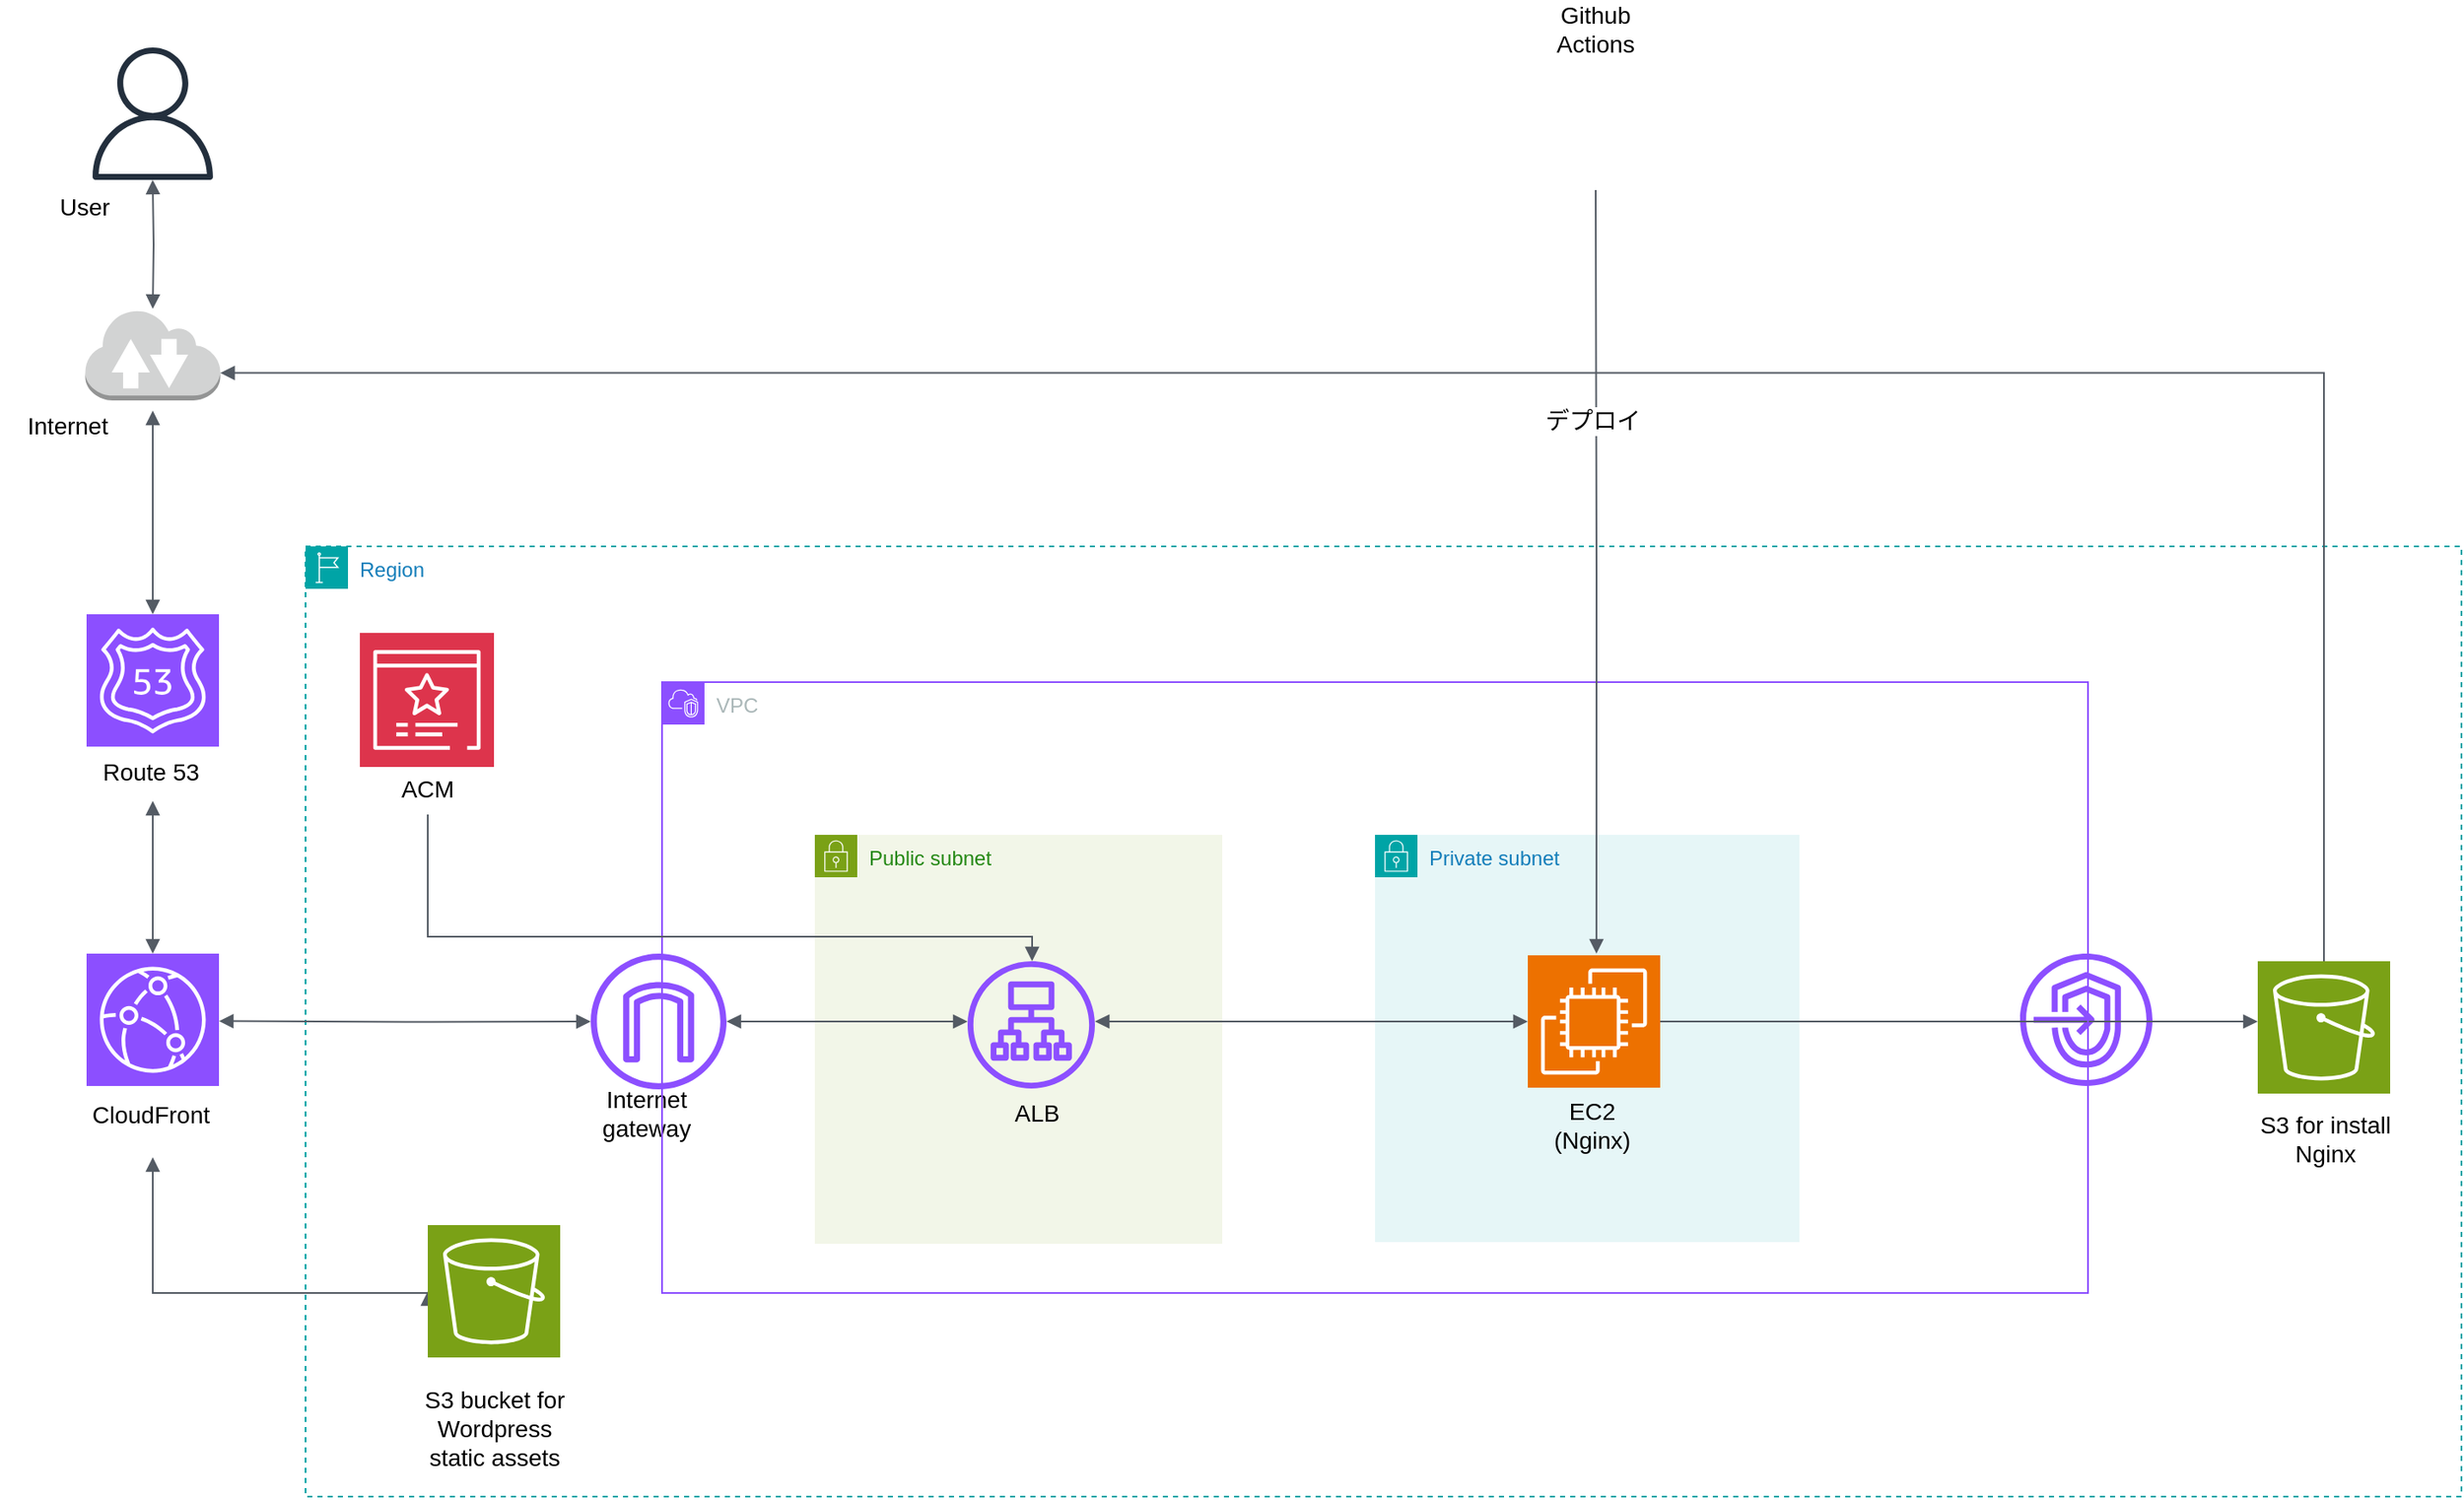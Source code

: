 <mxfile version="24.7.17">
  <diagram name="ページ1" id="IDqmQJQXYMVia_tHzmbd">
    <mxGraphModel dx="1893" dy="1025" grid="1" gridSize="10" guides="1" tooltips="1" connect="1" arrows="1" fold="1" page="1" pageScale="1" pageWidth="827" pageHeight="1169" math="0" shadow="0">
      <root>
        <mxCell id="0" />
        <mxCell id="1" parent="0" />
        <mxCell id="mpn5IJQhQNM9xVHvKm90-87" value="&lt;font style=&quot;font-size: 14px;&quot;&gt;Internet gateway&lt;/font&gt;" style="text;strokeColor=none;align=center;fillColor=none;html=1;verticalAlign=middle;whiteSpace=wrap;rounded=0;" vertex="1" parent="1">
          <mxGeometry x="411" y="1519" width="80" height="30" as="geometry" />
        </mxCell>
        <mxCell id="mpn5IJQhQNM9xVHvKm90-90" value="" style="sketch=0;points=[[0,0,0],[0.25,0,0],[0.5,0,0],[0.75,0,0],[1,0,0],[0,1,0],[0.25,1,0],[0.5,1,0],[0.75,1,0],[1,1,0],[0,0.25,0],[0,0.5,0],[0,0.75,0],[1,0.25,0],[1,0.5,0],[1,0.75,0]];outlineConnect=0;fontColor=#232F3E;fillColor=#8C4FFF;strokeColor=#ffffff;dashed=0;verticalLabelPosition=bottom;verticalAlign=top;align=center;html=1;fontSize=12;fontStyle=0;aspect=fixed;shape=mxgraph.aws4.resourceIcon;resIcon=mxgraph.aws4.cloudfront;" vertex="1" parent="1">
          <mxGeometry x="121" y="1440" width="78" height="78" as="geometry" />
        </mxCell>
        <mxCell id="mpn5IJQhQNM9xVHvKm90-91" value="&lt;font style=&quot;font-size: 14px;&quot;&gt;CloudFront&lt;/font&gt;" style="text;strokeColor=none;align=center;fillColor=none;html=1;verticalAlign=middle;whiteSpace=wrap;rounded=0;" vertex="1" parent="1">
          <mxGeometry x="119" y="1519.5" width="80" height="30" as="geometry" />
        </mxCell>
        <mxCell id="mpn5IJQhQNM9xVHvKm90-93" value="" style="sketch=0;points=[[0,0,0],[0.25,0,0],[0.5,0,0],[0.75,0,0],[1,0,0],[0,1,0],[0.25,1,0],[0.5,1,0],[0.75,1,0],[1,1,0],[0,0.25,0],[0,0.5,0],[0,0.75,0],[1,0.25,0],[1,0.5,0],[1,0.75,0]];outlineConnect=0;fontColor=#232F3E;fillColor=#8C4FFF;strokeColor=#ffffff;dashed=0;verticalLabelPosition=bottom;verticalAlign=top;align=center;html=1;fontSize=12;fontStyle=0;aspect=fixed;shape=mxgraph.aws4.resourceIcon;resIcon=mxgraph.aws4.route_53;" vertex="1" parent="1">
          <mxGeometry x="121" y="1240" width="78" height="78" as="geometry" />
        </mxCell>
        <mxCell id="mpn5IJQhQNM9xVHvKm90-94" value="" style="sketch=0;outlineConnect=0;fontColor=#232F3E;gradientColor=none;fillColor=#232F3D;strokeColor=none;dashed=0;verticalLabelPosition=bottom;verticalAlign=top;align=center;html=1;fontSize=12;fontStyle=0;aspect=fixed;pointerEvents=1;shape=mxgraph.aws4.user;" vertex="1" parent="1">
          <mxGeometry x="121" y="906" width="78" height="78" as="geometry" />
        </mxCell>
        <mxCell id="mpn5IJQhQNM9xVHvKm90-95" value="" style="edgeStyle=orthogonalEdgeStyle;html=1;endArrow=block;elbow=vertical;startArrow=block;startFill=1;endFill=1;strokeColor=#545B64;rounded=0;exitX=0.5;exitY=0;exitDx=0;exitDy=0;exitPerimeter=0;" edge="1" parent="1" source="mpn5IJQhQNM9xVHvKm90-90">
          <mxGeometry width="100" relative="1" as="geometry">
            <mxPoint x="180" y="1397.79" as="sourcePoint" />
            <mxPoint x="160" y="1350" as="targetPoint" />
            <Array as="points" />
          </mxGeometry>
        </mxCell>
        <mxCell id="mpn5IJQhQNM9xVHvKm90-97" value="&lt;font style=&quot;font-size: 14px;&quot;&gt;Route 53&lt;/font&gt;" style="text;strokeColor=none;align=center;fillColor=none;html=1;verticalAlign=middle;whiteSpace=wrap;rounded=0;" vertex="1" parent="1">
          <mxGeometry x="119" y="1318" width="80" height="30" as="geometry" />
        </mxCell>
        <mxCell id="mpn5IJQhQNM9xVHvKm90-98" value="" style="edgeStyle=orthogonalEdgeStyle;html=1;endArrow=block;elbow=vertical;startArrow=block;startFill=1;endFill=1;strokeColor=#545B64;rounded=0;entryX=0;entryY=0.5;entryDx=0;entryDy=0;entryPerimeter=0;" edge="1" parent="1" target="mpn5IJQhQNM9xVHvKm90-57">
          <mxGeometry width="100" relative="1" as="geometry">
            <mxPoint x="160" y="1560" as="sourcePoint" />
            <mxPoint x="230" y="1730" as="targetPoint" />
            <Array as="points">
              <mxPoint x="160" y="1640" />
              <mxPoint x="322" y="1640" />
            </Array>
          </mxGeometry>
        </mxCell>
        <mxCell id="mpn5IJQhQNM9xVHvKm90-103" value="" style="shape=image;html=1;verticalAlign=top;verticalLabelPosition=bottom;labelBackgroundColor=#ffffff;imageAspect=0;aspect=fixed;image=https://cdn4.iconfinder.com/data/icons/ionicons/512/icon-social-github-128.png" vertex="1" parent="1">
          <mxGeometry x="970" y="910" width="80" height="80" as="geometry" />
        </mxCell>
        <mxCell id="mpn5IJQhQNM9xVHvKm90-106" value="&lt;font style=&quot;font-size: 14px;&quot;&gt;Github Actions&lt;/font&gt;" style="text;strokeColor=none;align=center;fillColor=none;html=1;verticalAlign=middle;whiteSpace=wrap;rounded=0;" vertex="1" parent="1">
          <mxGeometry x="970" y="880" width="80" height="30" as="geometry" />
        </mxCell>
        <mxCell id="mpn5IJQhQNM9xVHvKm90-57" value="" style="sketch=0;points=[[0,0,0],[0.25,0,0],[0.5,0,0],[0.75,0,0],[1,0,0],[0,1,0],[0.25,1,0],[0.5,1,0],[0.75,1,0],[1,1,0],[0,0.25,0],[0,0.5,0],[0,0.75,0],[1,0.25,0],[1,0.5,0],[1,0.75,0]];outlineConnect=0;fontColor=#232F3E;fillColor=#7AA116;strokeColor=#ffffff;dashed=0;verticalLabelPosition=bottom;verticalAlign=top;align=center;html=1;fontSize=12;fontStyle=0;aspect=fixed;shape=mxgraph.aws4.resourceIcon;resIcon=mxgraph.aws4.s3;" vertex="1" parent="1">
          <mxGeometry x="322" y="1600" width="78" height="78" as="geometry" />
        </mxCell>
        <mxCell id="mpn5IJQhQNM9xVHvKm90-58" value="&lt;font style=&quot;font-size: 14px;&quot;&gt;S3 bucket for Wordpress static assets&lt;/font&gt;" style="text;strokeColor=none;align=center;fillColor=none;html=1;verticalAlign=middle;whiteSpace=wrap;rounded=0;" vertex="1" parent="1">
          <mxGeometry x="311.5" y="1678" width="99" height="83" as="geometry" />
        </mxCell>
        <mxCell id="mpn5IJQhQNM9xVHvKm90-66" value="" style="sketch=0;points=[[0,0,0],[0.25,0,0],[0.5,0,0],[0.75,0,0],[1,0,0],[0,1,0],[0.25,1,0],[0.5,1,0],[0.75,1,0],[1,1,0],[0,0.25,0],[0,0.5,0],[0,0.75,0],[1,0.25,0],[1,0.5,0],[1,0.75,0]];outlineConnect=0;fontColor=#232F3E;fillColor=#DD344C;strokeColor=#ffffff;dashed=0;verticalLabelPosition=bottom;verticalAlign=top;align=center;html=1;fontSize=12;fontStyle=0;aspect=fixed;shape=mxgraph.aws4.resourceIcon;resIcon=mxgraph.aws4.certificate_manager_3;" vertex="1" parent="1">
          <mxGeometry x="282" y="1251" width="79" height="79" as="geometry" />
        </mxCell>
        <mxCell id="mpn5IJQhQNM9xVHvKm90-67" value="&lt;font style=&quot;font-size: 14px;&quot;&gt;ACM&lt;/font&gt;" style="text;strokeColor=none;align=center;fillColor=none;html=1;verticalAlign=middle;whiteSpace=wrap;rounded=0;" vertex="1" parent="1">
          <mxGeometry x="282" y="1328" width="80" height="30" as="geometry" />
        </mxCell>
        <mxCell id="mpn5IJQhQNM9xVHvKm90-49" value="Public subnet" style="points=[[0,0],[0.25,0],[0.5,0],[0.75,0],[1,0],[1,0.25],[1,0.5],[1,0.75],[1,1],[0.75,1],[0.5,1],[0.25,1],[0,1],[0,0.75],[0,0.5],[0,0.25]];outlineConnect=0;gradientColor=none;html=1;whiteSpace=wrap;fontSize=12;fontStyle=0;container=1;pointerEvents=0;collapsible=0;recursiveResize=0;shape=mxgraph.aws4.group;grIcon=mxgraph.aws4.group_security_group;grStroke=0;strokeColor=#7AA116;fillColor=#F2F6E8;verticalAlign=top;align=left;spacingLeft=30;fontColor=#248814;dashed=0;" vertex="1" parent="1">
          <mxGeometry x="550" y="1370" width="240" height="241" as="geometry" />
        </mxCell>
        <mxCell id="mpn5IJQhQNM9xVHvKm90-69" value="Private subnet" style="points=[[0,0],[0.25,0],[0.5,0],[0.75,0],[1,0],[1,0.25],[1,0.5],[1,0.75],[1,1],[0.75,1],[0.5,1],[0.25,1],[0,1],[0,0.75],[0,0.5],[0,0.25]];outlineConnect=0;gradientColor=none;html=1;whiteSpace=wrap;fontSize=12;fontStyle=0;container=1;pointerEvents=0;collapsible=0;recursiveResize=0;shape=mxgraph.aws4.group;grIcon=mxgraph.aws4.group_security_group;grStroke=0;strokeColor=#00A4A6;fillColor=#E6F6F7;verticalAlign=top;align=left;spacingLeft=30;fontColor=#147EBA;dashed=0;" vertex="1" parent="1">
          <mxGeometry x="880" y="1370" width="250" height="240" as="geometry" />
        </mxCell>
        <mxCell id="mpn5IJQhQNM9xVHvKm90-71" value="" style="sketch=0;points=[[0,0,0],[0.25,0,0],[0.5,0,0],[0.75,0,0],[1,0,0],[0,1,0],[0.25,1,0],[0.5,1,0],[0.75,1,0],[1,1,0],[0,0.25,0],[0,0.5,0],[0,0.75,0],[1,0.25,0],[1,0.5,0],[1,0.75,0]];outlineConnect=0;fontColor=#232F3E;fillColor=#ED7100;strokeColor=#ffffff;dashed=0;verticalLabelPosition=bottom;verticalAlign=top;align=center;html=1;fontSize=12;fontStyle=0;aspect=fixed;shape=mxgraph.aws4.resourceIcon;resIcon=mxgraph.aws4.ec2;" vertex="1" parent="mpn5IJQhQNM9xVHvKm90-69">
          <mxGeometry x="90" y="71" width="78" height="78" as="geometry" />
        </mxCell>
        <mxCell id="mpn5IJQhQNM9xVHvKm90-72" value="&lt;font style=&quot;font-size: 14px;&quot;&gt;EC2&lt;/font&gt;&lt;div&gt;&lt;font style=&quot;font-size: 14px;&quot;&gt;(Nginx)&lt;/font&gt;&lt;/div&gt;" style="text;strokeColor=none;align=center;fillColor=none;html=1;verticalAlign=middle;whiteSpace=wrap;rounded=0;" vertex="1" parent="mpn5IJQhQNM9xVHvKm90-69">
          <mxGeometry x="88" y="152" width="80" height="38" as="geometry" />
        </mxCell>
        <mxCell id="mpn5IJQhQNM9xVHvKm90-113" value="" style="sketch=0;outlineConnect=0;fontColor=#232F3E;gradientColor=none;fillColor=#8C4FFF;strokeColor=none;dashed=0;verticalLabelPosition=bottom;verticalAlign=top;align=center;html=1;fontSize=12;fontStyle=0;aspect=fixed;pointerEvents=1;shape=mxgraph.aws4.endpoints;" vertex="1" parent="1">
          <mxGeometry x="1260" y="1440" width="78" height="78" as="geometry" />
        </mxCell>
        <mxCell id="mpn5IJQhQNM9xVHvKm90-78" value="" style="sketch=0;outlineConnect=0;fontColor=#232F3E;gradientColor=none;fillColor=#8C4FFF;strokeColor=none;dashed=0;verticalLabelPosition=bottom;verticalAlign=top;align=center;html=1;fontSize=12;fontStyle=0;aspect=fixed;pointerEvents=1;shape=mxgraph.aws4.application_load_balancer;" vertex="1" parent="1">
          <mxGeometry x="640" y="1444.5" width="75" height="75" as="geometry" />
        </mxCell>
        <mxCell id="mpn5IJQhQNM9xVHvKm90-82" value="" style="edgeStyle=orthogonalEdgeStyle;html=1;endArrow=block;elbow=vertical;startArrow=block;startFill=1;endFill=1;strokeColor=#545B64;rounded=0;" edge="1" parent="1" source="mpn5IJQhQNM9xVHvKm90-111" target="mpn5IJQhQNM9xVHvKm90-78">
          <mxGeometry width="100" relative="1" as="geometry">
            <mxPoint x="520" y="1480" as="sourcePoint" />
            <mxPoint x="641" y="1289.08" as="targetPoint" />
            <Array as="points">
              <mxPoint x="600" y="1480" />
              <mxPoint x="600" y="1480" />
            </Array>
          </mxGeometry>
        </mxCell>
        <mxCell id="mpn5IJQhQNM9xVHvKm90-84" value="" style="edgeStyle=orthogonalEdgeStyle;html=1;endArrow=block;elbow=vertical;startArrow=block;startFill=1;endFill=1;strokeColor=#545B64;rounded=0;entryX=0;entryY=0.5;entryDx=0;entryDy=0;entryPerimeter=0;" edge="1" parent="1" source="mpn5IJQhQNM9xVHvKm90-78" target="mpn5IJQhQNM9xVHvKm90-71">
          <mxGeometry width="100" relative="1" as="geometry">
            <mxPoint x="760" y="1500" as="sourcePoint" />
            <mxPoint x="1000" y="1729" as="targetPoint" />
            <Array as="points">
              <mxPoint x="730" y="1480" />
              <mxPoint x="730" y="1480" />
            </Array>
          </mxGeometry>
        </mxCell>
        <mxCell id="mpn5IJQhQNM9xVHvKm90-108" value="" style="edgeStyle=orthogonalEdgeStyle;html=1;endArrow=block;elbow=vertical;startArrow=none;endFill=1;strokeColor=#545B64;rounded=0;exitX=1;exitY=0.5;exitDx=0;exitDy=0;exitPerimeter=0;" edge="1" parent="1" source="mpn5IJQhQNM9xVHvKm90-71">
          <mxGeometry width="100" relative="1" as="geometry">
            <mxPoint x="1089.643" y="1480.49" as="sourcePoint" />
            <mxPoint x="1400" y="1480" as="targetPoint" />
            <Array as="points" />
          </mxGeometry>
        </mxCell>
        <mxCell id="mpn5IJQhQNM9xVHvKm90-86" value="&lt;font style=&quot;font-size: 14px;&quot;&gt;ALB&lt;/font&gt;" style="text;strokeColor=none;align=center;fillColor=none;html=1;verticalAlign=middle;whiteSpace=wrap;rounded=0;" vertex="1" parent="1">
          <mxGeometry x="641" y="1519" width="80" height="30" as="geometry" />
        </mxCell>
        <mxCell id="mpn5IJQhQNM9xVHvKm90-114" value="VPC" style="points=[[0,0],[0.25,0],[0.5,0],[0.75,0],[1,0],[1,0.25],[1,0.5],[1,0.75],[1,1],[0.75,1],[0.5,1],[0.25,1],[0,1],[0,0.75],[0,0.5],[0,0.25]];outlineConnect=0;gradientColor=none;html=1;whiteSpace=wrap;fontSize=12;fontStyle=0;container=1;pointerEvents=0;collapsible=0;recursiveResize=0;shape=mxgraph.aws4.group;grIcon=mxgraph.aws4.group_vpc2;strokeColor=#8C4FFF;fillColor=none;verticalAlign=top;align=left;spacingLeft=30;fontColor=#AAB7B8;dashed=0;fontFamily=Helvetica;labelBackgroundColor=default;" vertex="1" parent="1">
          <mxGeometry x="460" y="1280" width="840" height="360" as="geometry" />
        </mxCell>
        <mxCell id="mpn5IJQhQNM9xVHvKm90-111" value="" style="sketch=0;outlineConnect=0;fontColor=#232F3E;gradientColor=none;fillColor=#8C4FFF;strokeColor=none;dashed=0;verticalLabelPosition=bottom;verticalAlign=top;align=center;html=1;fontSize=12;fontStyle=0;aspect=fixed;pointerEvents=1;shape=mxgraph.aws4.internet_gateway;" vertex="1" parent="1">
          <mxGeometry x="418" y="1440" width="80" height="80" as="geometry" />
        </mxCell>
        <mxCell id="mpn5IJQhQNM9xVHvKm90-115" value="Region" style="points=[[0,0],[0.25,0],[0.5,0],[0.75,0],[1,0],[1,0.25],[1,0.5],[1,0.75],[1,1],[0.75,1],[0.5,1],[0.25,1],[0,1],[0,0.75],[0,0.5],[0,0.25]];outlineConnect=0;gradientColor=none;html=1;whiteSpace=wrap;fontSize=12;fontStyle=0;container=0;pointerEvents=0;collapsible=0;recursiveResize=0;shape=mxgraph.aws4.group;grIcon=mxgraph.aws4.group_region;strokeColor=#00A4A6;fillColor=none;verticalAlign=top;align=left;spacingLeft=30;fontColor=#147EBA;dashed=1;fontFamily=Helvetica;labelBackgroundColor=default;" vertex="1" parent="1">
          <mxGeometry x="250" y="1200" width="1270" height="560" as="geometry" />
        </mxCell>
        <mxCell id="mpn5IJQhQNM9xVHvKm90-119" value="" style="edgeStyle=orthogonalEdgeStyle;html=1;endArrow=block;elbow=vertical;startArrow=block;startFill=1;endFill=1;strokeColor=#545B64;rounded=0;" edge="1" parent="1" target="mpn5IJQhQNM9xVHvKm90-111">
          <mxGeometry width="100" relative="1" as="geometry">
            <mxPoint x="199" y="1479.76" as="sourcePoint" />
            <mxPoint x="341" y="1479.76" as="targetPoint" />
            <Array as="points" />
          </mxGeometry>
        </mxCell>
        <mxCell id="mpn5IJQhQNM9xVHvKm90-118" value="" style="outlineConnect=0;dashed=0;verticalLabelPosition=bottom;verticalAlign=top;align=center;html=1;shape=mxgraph.aws3.internet_2;fillColor=#D2D3D3;gradientColor=none;fontFamily=Helvetica;fontSize=11;fontColor=default;labelBackgroundColor=default;" vertex="1" parent="1">
          <mxGeometry x="120.25" y="1060" width="79.5" height="54" as="geometry" />
        </mxCell>
        <mxCell id="mpn5IJQhQNM9xVHvKm90-120" value="" style="edgeStyle=orthogonalEdgeStyle;html=1;endArrow=block;elbow=vertical;startArrow=block;startFill=1;endFill=1;strokeColor=#545B64;rounded=0;" edge="1" parent="1" source="mpn5IJQhQNM9xVHvKm90-93">
          <mxGeometry width="100" relative="1" as="geometry">
            <mxPoint x="159" y="1170" as="sourcePoint" />
            <mxPoint x="160" y="1120" as="targetPoint" />
            <Array as="points" />
          </mxGeometry>
        </mxCell>
        <mxCell id="mpn5IJQhQNM9xVHvKm90-121" value="" style="edgeStyle=orthogonalEdgeStyle;html=1;endArrow=block;elbow=vertical;startArrow=block;startFill=1;endFill=1;strokeColor=#545B64;rounded=0;" edge="1" parent="1" target="mpn5IJQhQNM9xVHvKm90-94">
          <mxGeometry width="100" relative="1" as="geometry">
            <mxPoint x="160" y="1060" as="sourcePoint" />
            <mxPoint x="159.74" y="984" as="targetPoint" />
            <Array as="points" />
          </mxGeometry>
        </mxCell>
        <mxCell id="mpn5IJQhQNM9xVHvKm90-123" value="&lt;font style=&quot;font-size: 14px;&quot;&gt;Internet&lt;/font&gt;" style="text;strokeColor=none;align=center;fillColor=none;html=1;verticalAlign=middle;whiteSpace=wrap;rounded=0;" vertex="1" parent="1">
          <mxGeometry x="70" y="1114" width="80" height="30" as="geometry" />
        </mxCell>
        <mxCell id="mpn5IJQhQNM9xVHvKm90-125" value="&lt;font style=&quot;font-size: 14px;&quot;&gt;User&lt;/font&gt;" style="text;strokeColor=none;align=center;fillColor=none;html=1;verticalAlign=middle;whiteSpace=wrap;rounded=0;" vertex="1" parent="1">
          <mxGeometry x="80" y="985" width="80" height="30" as="geometry" />
        </mxCell>
        <mxCell id="mpn5IJQhQNM9xVHvKm90-104" value="" style="edgeStyle=orthogonalEdgeStyle;html=1;endArrow=block;elbow=vertical;startArrow=none;endFill=1;strokeColor=#545B64;rounded=0;" edge="1" parent="1">
          <mxGeometry width="100" relative="1" as="geometry">
            <mxPoint x="1010" y="990" as="sourcePoint" />
            <mxPoint x="1010.444" y="1440" as="targetPoint" />
          </mxGeometry>
        </mxCell>
        <mxCell id="mpn5IJQhQNM9xVHvKm90-105" value="&lt;font style=&quot;font-size: 14px;&quot;&gt;デプロイ&lt;/font&gt;" style="edgeLabel;html=1;align=center;verticalAlign=middle;resizable=0;points=[];" vertex="1" connectable="0" parent="mpn5IJQhQNM9xVHvKm90-104">
          <mxGeometry x="-0.403" y="-3" relative="1" as="geometry">
            <mxPoint y="1" as="offset" />
          </mxGeometry>
        </mxCell>
        <mxCell id="mpn5IJQhQNM9xVHvKm90-128" value="" style="edgeStyle=orthogonalEdgeStyle;html=1;endArrow=block;elbow=vertical;startArrow=none;endFill=1;strokeColor=#545B64;rounded=0;exitX=0.5;exitY=0;exitDx=0;exitDy=0;exitPerimeter=0;entryX=1;entryY=0.7;entryDx=0;entryDy=0;entryPerimeter=0;" edge="1" parent="1" source="mpn5IJQhQNM9xVHvKm90-126" target="mpn5IJQhQNM9xVHvKm90-118">
          <mxGeometry width="100" relative="1" as="geometry">
            <mxPoint x="900" y="1050" as="sourcePoint" />
            <mxPoint x="1362" y="1050" as="targetPoint" />
            <Array as="points" />
          </mxGeometry>
        </mxCell>
        <mxCell id="mpn5IJQhQNM9xVHvKm90-126" value="" style="sketch=0;points=[[0,0,0],[0.25,0,0],[0.5,0,0],[0.75,0,0],[1,0,0],[0,1,0],[0.25,1,0],[0.5,1,0],[0.75,1,0],[1,1,0],[0,0.25,0],[0,0.5,0],[0,0.75,0],[1,0.25,0],[1,0.5,0],[1,0.75,0]];outlineConnect=0;fontColor=#232F3E;fillColor=#7AA116;strokeColor=#ffffff;dashed=0;verticalLabelPosition=bottom;verticalAlign=top;align=center;html=1;fontSize=12;fontStyle=0;aspect=fixed;shape=mxgraph.aws4.resourceIcon;resIcon=mxgraph.aws4.s3;fontFamily=Helvetica;labelBackgroundColor=default;" vertex="1" parent="1">
          <mxGeometry x="1400" y="1444.5" width="78" height="78" as="geometry" />
        </mxCell>
        <mxCell id="mpn5IJQhQNM9xVHvKm90-127" value="&lt;span style=&quot;font-size: 14px;&quot;&gt;S3 for install Nginx&lt;/span&gt;" style="text;strokeColor=none;align=center;fillColor=none;html=1;verticalAlign=middle;whiteSpace=wrap;rounded=0;" vertex="1" parent="1">
          <mxGeometry x="1400" y="1530" width="80" height="38" as="geometry" />
        </mxCell>
        <mxCell id="mpn5IJQhQNM9xVHvKm90-130" value="" style="edgeStyle=orthogonalEdgeStyle;html=1;endArrow=block;elbow=vertical;startArrow=none;endFill=1;strokeColor=#545B64;rounded=0;exitX=0.5;exitY=1;exitDx=0;exitDy=0;" edge="1" parent="1" source="mpn5IJQhQNM9xVHvKm90-67" target="mpn5IJQhQNM9xVHvKm90-78">
          <mxGeometry width="100" relative="1" as="geometry">
            <mxPoint x="310" y="1240" as="sourcePoint" />
            <mxPoint x="772" y="1240" as="targetPoint" />
            <Array as="points">
              <mxPoint x="322" y="1430" />
              <mxPoint x="678" y="1430" />
            </Array>
          </mxGeometry>
        </mxCell>
      </root>
    </mxGraphModel>
  </diagram>
</mxfile>
